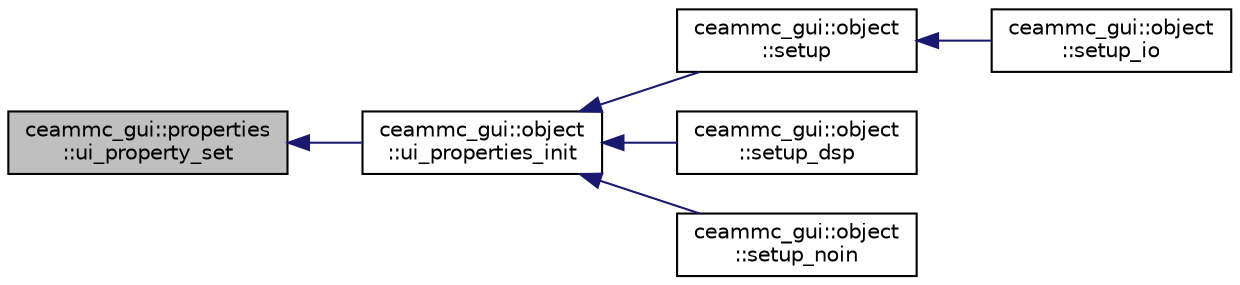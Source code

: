 digraph "ceammc_gui::properties::ui_property_set"
{
  edge [fontname="Helvetica",fontsize="10",labelfontname="Helvetica",labelfontsize="10"];
  node [fontname="Helvetica",fontsize="10",shape=record];
  rankdir="LR";
  Node1 [label="ceammc_gui::properties\l::ui_property_set",height=0.2,width=0.4,color="black", fillcolor="grey75", style="filled" fontcolor="black"];
  Node1 -> Node2 [dir="back",color="midnightblue",fontsize="10",style="solid",fontname="Helvetica"];
  Node2 [label="ceammc_gui::object\l::ui_properties_init",height=0.2,width=0.4,color="black", fillcolor="white", style="filled",URL="$classceammc__gui_1_1object.html#ae7a64dfcf60ab0789360b575edb4d7bb",tooltip="DEPRECATED Initialize default property values. "];
  Node2 -> Node3 [dir="back",color="midnightblue",fontsize="10",style="solid",fontname="Helvetica"];
  Node3 [label="ceammc_gui::object\l::setup",height=0.2,width=0.4,color="black", fillcolor="white", style="filled",URL="$classceammc__gui_1_1object.html#acc0300f5ede9ecd013337baddd6bb74e",tooltip="main setup routine  this methods creates new pd class with one inlet, creates new default ui box attr..."];
  Node3 -> Node4 [dir="back",color="midnightblue",fontsize="10",style="solid",fontname="Helvetica"];
  Node4 [label="ceammc_gui::object\l::setup_io",height=0.2,width=0.4,color="black", fillcolor="white", style="filled",URL="$classceammc__gui_1_1object.html#a50a896ba5220a5b074ea32a5731eef4a",tooltip="temporary / stub "];
  Node2 -> Node5 [dir="back",color="midnightblue",fontsize="10",style="solid",fontname="Helvetica"];
  Node5 [label="ceammc_gui::object\l::setup_dsp",height=0.2,width=0.4,color="black", fillcolor="white", style="filled",URL="$classceammc__gui_1_1object.html#a28ee8e0a66a4b9fbc2fe655c658a5d11",tooltip="GUI DSP setup routine  this methods creates new pd class with one inlet, creates new default ui box a..."];
  Node2 -> Node6 [dir="back",color="midnightblue",fontsize="10",style="solid",fontname="Helvetica"];
  Node6 [label="ceammc_gui::object\l::setup_noin",height=0.2,width=0.4,color="black", fillcolor="white", style="filled",URL="$classceammc__gui_1_1object.html#a5b865286ac1930d8b5205c6ec550fc48"];
}
